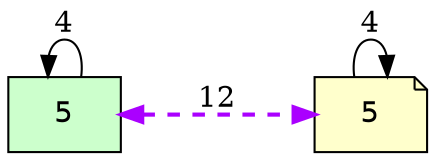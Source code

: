 
digraph{
rankdir=LR
n0 [fillcolor="#CCFFCC", style=filled, fontname="helvetica", shape=box, label=5];
n1 [shape=note, style=filled, fontname="helvetica", fillcolor="#FFFFCC", label=5];



n0 -> n0 [ constraint=true, style=solid, color="#000000", dir=back, penwidth=1, minlen=2, label=4 ];

n1 -> n1 [ constraint=true, style=solid, dir=forward, color="#000000", penwidth=1, minlen=2, label=4 ];

n0 -> n1 [ penwidth=2, dir=both, constraint=true, color="#AA00FF", style=dashed, minlen=2, label=12 ];

}
        